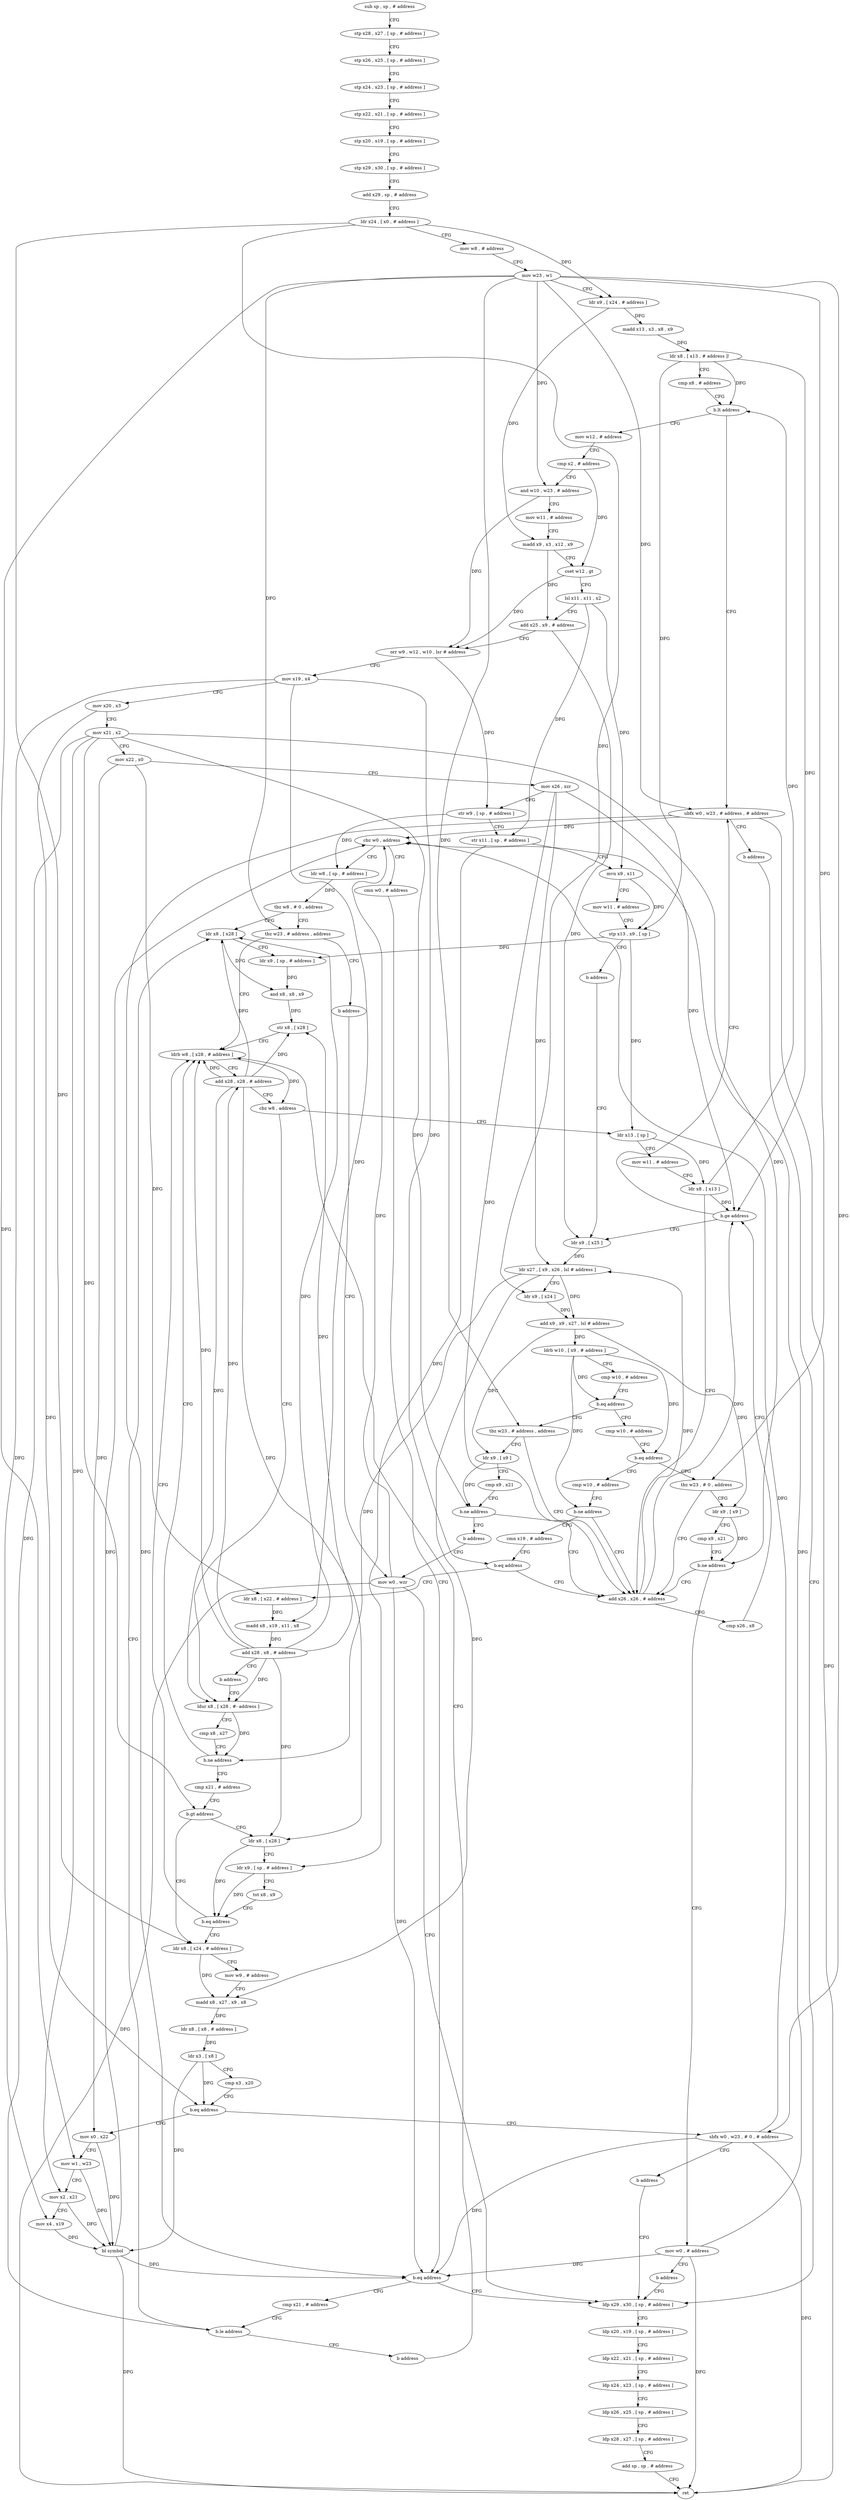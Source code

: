 digraph "func" {
"4279452" [label = "sub sp , sp , # address" ]
"4279456" [label = "stp x28 , x27 , [ sp , # address ]" ]
"4279460" [label = "stp x26 , x25 , [ sp , # address ]" ]
"4279464" [label = "stp x24 , x23 , [ sp , # address ]" ]
"4279468" [label = "stp x22 , x21 , [ sp , # address ]" ]
"4279472" [label = "stp x20 , x19 , [ sp , # address ]" ]
"4279476" [label = "stp x29 , x30 , [ sp , # address ]" ]
"4279480" [label = "add x29 , sp , # address" ]
"4279484" [label = "ldr x24 , [ x0 , # address ]" ]
"4279488" [label = "mov w8 , # address" ]
"4279492" [label = "mov w23 , w1" ]
"4279496" [label = "ldr x9 , [ x24 , # address ]" ]
"4279500" [label = "madd x13 , x3 , x8 , x9" ]
"4279504" [label = "ldr x8 , [ x13 , # address ]!" ]
"4279508" [label = "cmp x8 , # address" ]
"4279512" [label = "b.lt address" ]
"4279884" [label = "ubfx w0 , w23 , # address , # address" ]
"4279516" [label = "mov w12 , # address" ]
"4279888" [label = "b address" ]
"4279904" [label = "ldp x29 , x30 , [ sp , # address ]" ]
"4279520" [label = "cmp x2 , # address" ]
"4279524" [label = "and w10 , w23 , # address" ]
"4279528" [label = "mov w11 , # address" ]
"4279532" [label = "madd x9 , x3 , x12 , x9" ]
"4279536" [label = "cset w12 , gt" ]
"4279540" [label = "lsl x11 , x11 , x2" ]
"4279544" [label = "add x25 , x9 , # address" ]
"4279548" [label = "orr w9 , w12 , w10 , lsr # address" ]
"4279552" [label = "mov x19 , x4" ]
"4279556" [label = "mov x20 , x3" ]
"4279560" [label = "mov x21 , x2" ]
"4279564" [label = "mov x22 , x0" ]
"4279568" [label = "mov x26 , xzr" ]
"4279572" [label = "str w9 , [ sp , # address ]" ]
"4279576" [label = "str x11 , [ sp , # address ]" ]
"4279580" [label = "mvn x9 , x11" ]
"4279584" [label = "mov w11 , # address" ]
"4279588" [label = "stp x13 , x9 , [ sp ]" ]
"4279592" [label = "b address" ]
"4279620" [label = "ldr x9 , [ x25 ]" ]
"4279908" [label = "ldp x20 , x19 , [ sp , # address ]" ]
"4279912" [label = "ldp x22 , x21 , [ sp , # address ]" ]
"4279916" [label = "ldp x24 , x23 , [ sp , # address ]" ]
"4279920" [label = "ldp x26 , x25 , [ sp , # address ]" ]
"4279924" [label = "ldp x28 , x27 , [ sp , # address ]" ]
"4279928" [label = "add sp , sp , # address" ]
"4279932" [label = "ret" ]
"4279624" [label = "ldr x27 , [ x9 , x26 , lsl # address ]" ]
"4279628" [label = "ldr x9 , [ x24 ]" ]
"4279632" [label = "add x9 , x9 , x27 , lsl # address" ]
"4279636" [label = "ldrb w10 , [ x9 , # address ]" ]
"4279640" [label = "cmp w10 , # address" ]
"4279644" [label = "b.eq address" ]
"4279840" [label = "tbz w23 , # address , address" ]
"4279648" [label = "cmp w10 , # address" ]
"4279608" [label = "add x26 , x26 , # address" ]
"4279844" [label = "ldr x9 , [ x9 ]" ]
"4279652" [label = "b.eq address" ]
"4279860" [label = "tbz w23 , # 0 , address" ]
"4279656" [label = "cmp w10 , # address" ]
"4279612" [label = "cmp x26 , x8" ]
"4279616" [label = "b.ge address" ]
"4279848" [label = "cmp x9 , x21" ]
"4279852" [label = "b.ne address" ]
"4279856" [label = "b address" ]
"4279864" [label = "ldr x9 , [ x9 ]" ]
"4279660" [label = "b.ne address" ]
"4279664" [label = "cmn x19 , # address" ]
"4279900" [label = "mov w0 , wzr" ]
"4279868" [label = "cmp x9 , x21" ]
"4279872" [label = "b.ne address" ]
"4279876" [label = "mov w0 , # address" ]
"4279668" [label = "b.eq address" ]
"4279672" [label = "ldr x8 , [ x22 , # address ]" ]
"4279880" [label = "b address" ]
"4279676" [label = "madd x8 , x19 , x11 , x8" ]
"4279680" [label = "add x28 , x8 , # address" ]
"4279684" [label = "b address" ]
"4279716" [label = "ldur x8 , [ x28 , #- address ]" ]
"4279720" [label = "cmp x8 , x27" ]
"4279724" [label = "b.ne address" ]
"4279704" [label = "ldrb w8 , [ x28 , # address ]" ]
"4279728" [label = "cmp x21 , # address" ]
"4279708" [label = "add x28 , x28 , # address" ]
"4279712" [label = "cbz w8 , address" ]
"4279596" [label = "ldr x13 , [ sp ]" ]
"4279732" [label = "b.gt address" ]
"4279752" [label = "ldr x8 , [ x24 , # address ]" ]
"4279736" [label = "ldr x8 , [ x28 ]" ]
"4279600" [label = "mov w11 , # address" ]
"4279604" [label = "ldr x8 , [ x13 ]" ]
"4279756" [label = "mov w9 , # address" ]
"4279760" [label = "madd x8 , x27 , x9 , x8" ]
"4279764" [label = "ldr x8 , [ x8 , # address ]" ]
"4279768" [label = "ldr x3 , [ x8 ]" ]
"4279772" [label = "cmp x3 , x20" ]
"4279776" [label = "b.eq address" ]
"4279892" [label = "sbfx w0 , w23 , # 0 , # address" ]
"4279780" [label = "mov x0 , x22" ]
"4279740" [label = "ldr x9 , [ sp , # address ]" ]
"4279744" [label = "tst x8 , x9" ]
"4279748" [label = "b.eq address" ]
"4279896" [label = "b address" ]
"4279784" [label = "mov w1 , w23" ]
"4279788" [label = "mov x2 , x21" ]
"4279792" [label = "mov x4 , x19" ]
"4279796" [label = "bl symbol" ]
"4279800" [label = "cbz w0 , address" ]
"4279824" [label = "ldr w8 , [ sp , # address ]" ]
"4279804" [label = "cmn w0 , # address" ]
"4279828" [label = "tbz w8 , # 0 , address" ]
"4279688" [label = "ldr x8 , [ x28 ]" ]
"4279832" [label = "tbz w23 , # address , address" ]
"4279808" [label = "b.eq address" ]
"4279812" [label = "cmp x21 , # address" ]
"4279692" [label = "ldr x9 , [ sp , # address ]" ]
"4279696" [label = "and x8 , x8 , x9" ]
"4279700" [label = "str x8 , [ x28 ]" ]
"4279836" [label = "b address" ]
"4279816" [label = "b.le address" ]
"4279820" [label = "b address" ]
"4279452" -> "4279456" [ label = "CFG" ]
"4279456" -> "4279460" [ label = "CFG" ]
"4279460" -> "4279464" [ label = "CFG" ]
"4279464" -> "4279468" [ label = "CFG" ]
"4279468" -> "4279472" [ label = "CFG" ]
"4279472" -> "4279476" [ label = "CFG" ]
"4279476" -> "4279480" [ label = "CFG" ]
"4279480" -> "4279484" [ label = "CFG" ]
"4279484" -> "4279488" [ label = "CFG" ]
"4279484" -> "4279496" [ label = "DFG" ]
"4279484" -> "4279628" [ label = "DFG" ]
"4279484" -> "4279752" [ label = "DFG" ]
"4279488" -> "4279492" [ label = "CFG" ]
"4279492" -> "4279496" [ label = "CFG" ]
"4279492" -> "4279884" [ label = "DFG" ]
"4279492" -> "4279524" [ label = "DFG" ]
"4279492" -> "4279840" [ label = "DFG" ]
"4279492" -> "4279860" [ label = "DFG" ]
"4279492" -> "4279892" [ label = "DFG" ]
"4279492" -> "4279784" [ label = "DFG" ]
"4279492" -> "4279832" [ label = "DFG" ]
"4279496" -> "4279500" [ label = "DFG" ]
"4279496" -> "4279532" [ label = "DFG" ]
"4279500" -> "4279504" [ label = "DFG" ]
"4279504" -> "4279508" [ label = "CFG" ]
"4279504" -> "4279588" [ label = "DFG" ]
"4279504" -> "4279512" [ label = "DFG" ]
"4279504" -> "4279616" [ label = "DFG" ]
"4279508" -> "4279512" [ label = "CFG" ]
"4279512" -> "4279884" [ label = "CFG" ]
"4279512" -> "4279516" [ label = "CFG" ]
"4279884" -> "4279888" [ label = "CFG" ]
"4279884" -> "4279932" [ label = "DFG" ]
"4279884" -> "4279800" [ label = "DFG" ]
"4279884" -> "4279808" [ label = "DFG" ]
"4279516" -> "4279520" [ label = "CFG" ]
"4279888" -> "4279904" [ label = "CFG" ]
"4279904" -> "4279908" [ label = "CFG" ]
"4279520" -> "4279524" [ label = "CFG" ]
"4279520" -> "4279536" [ label = "DFG" ]
"4279524" -> "4279528" [ label = "CFG" ]
"4279524" -> "4279548" [ label = "DFG" ]
"4279528" -> "4279532" [ label = "CFG" ]
"4279532" -> "4279536" [ label = "CFG" ]
"4279532" -> "4279544" [ label = "DFG" ]
"4279536" -> "4279540" [ label = "CFG" ]
"4279536" -> "4279548" [ label = "DFG" ]
"4279540" -> "4279544" [ label = "CFG" ]
"4279540" -> "4279576" [ label = "DFG" ]
"4279540" -> "4279580" [ label = "DFG" ]
"4279544" -> "4279548" [ label = "CFG" ]
"4279544" -> "4279620" [ label = "DFG" ]
"4279548" -> "4279552" [ label = "CFG" ]
"4279548" -> "4279572" [ label = "DFG" ]
"4279552" -> "4279556" [ label = "CFG" ]
"4279552" -> "4279668" [ label = "DFG" ]
"4279552" -> "4279676" [ label = "DFG" ]
"4279552" -> "4279792" [ label = "DFG" ]
"4279556" -> "4279560" [ label = "CFG" ]
"4279556" -> "4279776" [ label = "DFG" ]
"4279560" -> "4279564" [ label = "CFG" ]
"4279560" -> "4279852" [ label = "DFG" ]
"4279560" -> "4279872" [ label = "DFG" ]
"4279560" -> "4279732" [ label = "DFG" ]
"4279560" -> "4279788" [ label = "DFG" ]
"4279560" -> "4279816" [ label = "DFG" ]
"4279564" -> "4279568" [ label = "CFG" ]
"4279564" -> "4279672" [ label = "DFG" ]
"4279564" -> "4279780" [ label = "DFG" ]
"4279568" -> "4279572" [ label = "CFG" ]
"4279568" -> "4279624" [ label = "DFG" ]
"4279568" -> "4279608" [ label = "DFG" ]
"4279568" -> "4279616" [ label = "DFG" ]
"4279572" -> "4279576" [ label = "CFG" ]
"4279572" -> "4279824" [ label = "DFG" ]
"4279576" -> "4279580" [ label = "CFG" ]
"4279576" -> "4279740" [ label = "DFG" ]
"4279580" -> "4279584" [ label = "CFG" ]
"4279580" -> "4279588" [ label = "DFG" ]
"4279584" -> "4279588" [ label = "CFG" ]
"4279588" -> "4279592" [ label = "CFG" ]
"4279588" -> "4279596" [ label = "DFG" ]
"4279588" -> "4279692" [ label = "DFG" ]
"4279592" -> "4279620" [ label = "CFG" ]
"4279620" -> "4279624" [ label = "DFG" ]
"4279908" -> "4279912" [ label = "CFG" ]
"4279912" -> "4279916" [ label = "CFG" ]
"4279916" -> "4279920" [ label = "CFG" ]
"4279920" -> "4279924" [ label = "CFG" ]
"4279924" -> "4279928" [ label = "CFG" ]
"4279928" -> "4279932" [ label = "CFG" ]
"4279624" -> "4279628" [ label = "CFG" ]
"4279624" -> "4279632" [ label = "DFG" ]
"4279624" -> "4279724" [ label = "DFG" ]
"4279624" -> "4279760" [ label = "DFG" ]
"4279628" -> "4279632" [ label = "DFG" ]
"4279632" -> "4279636" [ label = "DFG" ]
"4279632" -> "4279844" [ label = "DFG" ]
"4279632" -> "4279864" [ label = "DFG" ]
"4279636" -> "4279640" [ label = "CFG" ]
"4279636" -> "4279644" [ label = "DFG" ]
"4279636" -> "4279652" [ label = "DFG" ]
"4279636" -> "4279660" [ label = "DFG" ]
"4279640" -> "4279644" [ label = "CFG" ]
"4279644" -> "4279840" [ label = "CFG" ]
"4279644" -> "4279648" [ label = "CFG" ]
"4279840" -> "4279608" [ label = "CFG" ]
"4279840" -> "4279844" [ label = "CFG" ]
"4279648" -> "4279652" [ label = "CFG" ]
"4279608" -> "4279612" [ label = "CFG" ]
"4279608" -> "4279624" [ label = "DFG" ]
"4279608" -> "4279616" [ label = "DFG" ]
"4279844" -> "4279848" [ label = "CFG" ]
"4279844" -> "4279852" [ label = "DFG" ]
"4279652" -> "4279860" [ label = "CFG" ]
"4279652" -> "4279656" [ label = "CFG" ]
"4279860" -> "4279608" [ label = "CFG" ]
"4279860" -> "4279864" [ label = "CFG" ]
"4279656" -> "4279660" [ label = "CFG" ]
"4279612" -> "4279616" [ label = "CFG" ]
"4279616" -> "4279884" [ label = "CFG" ]
"4279616" -> "4279620" [ label = "CFG" ]
"4279848" -> "4279852" [ label = "CFG" ]
"4279852" -> "4279608" [ label = "CFG" ]
"4279852" -> "4279856" [ label = "CFG" ]
"4279856" -> "4279900" [ label = "CFG" ]
"4279864" -> "4279868" [ label = "CFG" ]
"4279864" -> "4279872" [ label = "DFG" ]
"4279660" -> "4279608" [ label = "CFG" ]
"4279660" -> "4279664" [ label = "CFG" ]
"4279664" -> "4279668" [ label = "CFG" ]
"4279900" -> "4279904" [ label = "CFG" ]
"4279900" -> "4279932" [ label = "DFG" ]
"4279900" -> "4279800" [ label = "DFG" ]
"4279900" -> "4279808" [ label = "DFG" ]
"4279868" -> "4279872" [ label = "CFG" ]
"4279872" -> "4279608" [ label = "CFG" ]
"4279872" -> "4279876" [ label = "CFG" ]
"4279876" -> "4279880" [ label = "CFG" ]
"4279876" -> "4279932" [ label = "DFG" ]
"4279876" -> "4279800" [ label = "DFG" ]
"4279876" -> "4279808" [ label = "DFG" ]
"4279668" -> "4279608" [ label = "CFG" ]
"4279668" -> "4279672" [ label = "CFG" ]
"4279672" -> "4279676" [ label = "DFG" ]
"4279880" -> "4279904" [ label = "CFG" ]
"4279676" -> "4279680" [ label = "DFG" ]
"4279680" -> "4279684" [ label = "CFG" ]
"4279680" -> "4279716" [ label = "DFG" ]
"4279680" -> "4279704" [ label = "DFG" ]
"4279680" -> "4279708" [ label = "DFG" ]
"4279680" -> "4279736" [ label = "DFG" ]
"4279680" -> "4279688" [ label = "DFG" ]
"4279680" -> "4279700" [ label = "DFG" ]
"4279684" -> "4279716" [ label = "CFG" ]
"4279716" -> "4279720" [ label = "CFG" ]
"4279716" -> "4279724" [ label = "DFG" ]
"4279720" -> "4279724" [ label = "CFG" ]
"4279724" -> "4279704" [ label = "CFG" ]
"4279724" -> "4279728" [ label = "CFG" ]
"4279704" -> "4279708" [ label = "CFG" ]
"4279704" -> "4279712" [ label = "DFG" ]
"4279728" -> "4279732" [ label = "CFG" ]
"4279708" -> "4279712" [ label = "CFG" ]
"4279708" -> "4279716" [ label = "DFG" ]
"4279708" -> "4279704" [ label = "DFG" ]
"4279708" -> "4279736" [ label = "DFG" ]
"4279708" -> "4279688" [ label = "DFG" ]
"4279708" -> "4279700" [ label = "DFG" ]
"4279712" -> "4279596" [ label = "CFG" ]
"4279712" -> "4279716" [ label = "CFG" ]
"4279596" -> "4279600" [ label = "CFG" ]
"4279596" -> "4279604" [ label = "DFG" ]
"4279732" -> "4279752" [ label = "CFG" ]
"4279732" -> "4279736" [ label = "CFG" ]
"4279752" -> "4279756" [ label = "CFG" ]
"4279752" -> "4279760" [ label = "DFG" ]
"4279736" -> "4279740" [ label = "CFG" ]
"4279736" -> "4279748" [ label = "DFG" ]
"4279600" -> "4279604" [ label = "CFG" ]
"4279604" -> "4279608" [ label = "CFG" ]
"4279604" -> "4279512" [ label = "DFG" ]
"4279604" -> "4279616" [ label = "DFG" ]
"4279756" -> "4279760" [ label = "CFG" ]
"4279760" -> "4279764" [ label = "DFG" ]
"4279764" -> "4279768" [ label = "DFG" ]
"4279768" -> "4279772" [ label = "CFG" ]
"4279768" -> "4279776" [ label = "DFG" ]
"4279768" -> "4279796" [ label = "DFG" ]
"4279772" -> "4279776" [ label = "CFG" ]
"4279776" -> "4279892" [ label = "CFG" ]
"4279776" -> "4279780" [ label = "CFG" ]
"4279892" -> "4279896" [ label = "CFG" ]
"4279892" -> "4279932" [ label = "DFG" ]
"4279892" -> "4279800" [ label = "DFG" ]
"4279892" -> "4279808" [ label = "DFG" ]
"4279780" -> "4279784" [ label = "CFG" ]
"4279780" -> "4279796" [ label = "DFG" ]
"4279740" -> "4279744" [ label = "CFG" ]
"4279740" -> "4279748" [ label = "DFG" ]
"4279744" -> "4279748" [ label = "CFG" ]
"4279748" -> "4279704" [ label = "CFG" ]
"4279748" -> "4279752" [ label = "CFG" ]
"4279896" -> "4279904" [ label = "CFG" ]
"4279784" -> "4279788" [ label = "CFG" ]
"4279784" -> "4279796" [ label = "DFG" ]
"4279788" -> "4279792" [ label = "CFG" ]
"4279788" -> "4279796" [ label = "DFG" ]
"4279792" -> "4279796" [ label = "DFG" ]
"4279796" -> "4279800" [ label = "DFG" ]
"4279796" -> "4279932" [ label = "DFG" ]
"4279796" -> "4279808" [ label = "DFG" ]
"4279800" -> "4279824" [ label = "CFG" ]
"4279800" -> "4279804" [ label = "CFG" ]
"4279824" -> "4279828" [ label = "DFG" ]
"4279804" -> "4279808" [ label = "CFG" ]
"4279828" -> "4279688" [ label = "CFG" ]
"4279828" -> "4279832" [ label = "CFG" ]
"4279688" -> "4279692" [ label = "CFG" ]
"4279688" -> "4279696" [ label = "DFG" ]
"4279832" -> "4279704" [ label = "CFG" ]
"4279832" -> "4279836" [ label = "CFG" ]
"4279808" -> "4279904" [ label = "CFG" ]
"4279808" -> "4279812" [ label = "CFG" ]
"4279812" -> "4279816" [ label = "CFG" ]
"4279692" -> "4279696" [ label = "DFG" ]
"4279696" -> "4279700" [ label = "DFG" ]
"4279700" -> "4279704" [ label = "CFG" ]
"4279836" -> "4279900" [ label = "CFG" ]
"4279816" -> "4279688" [ label = "CFG" ]
"4279816" -> "4279820" [ label = "CFG" ]
"4279820" -> "4279704" [ label = "CFG" ]
}
